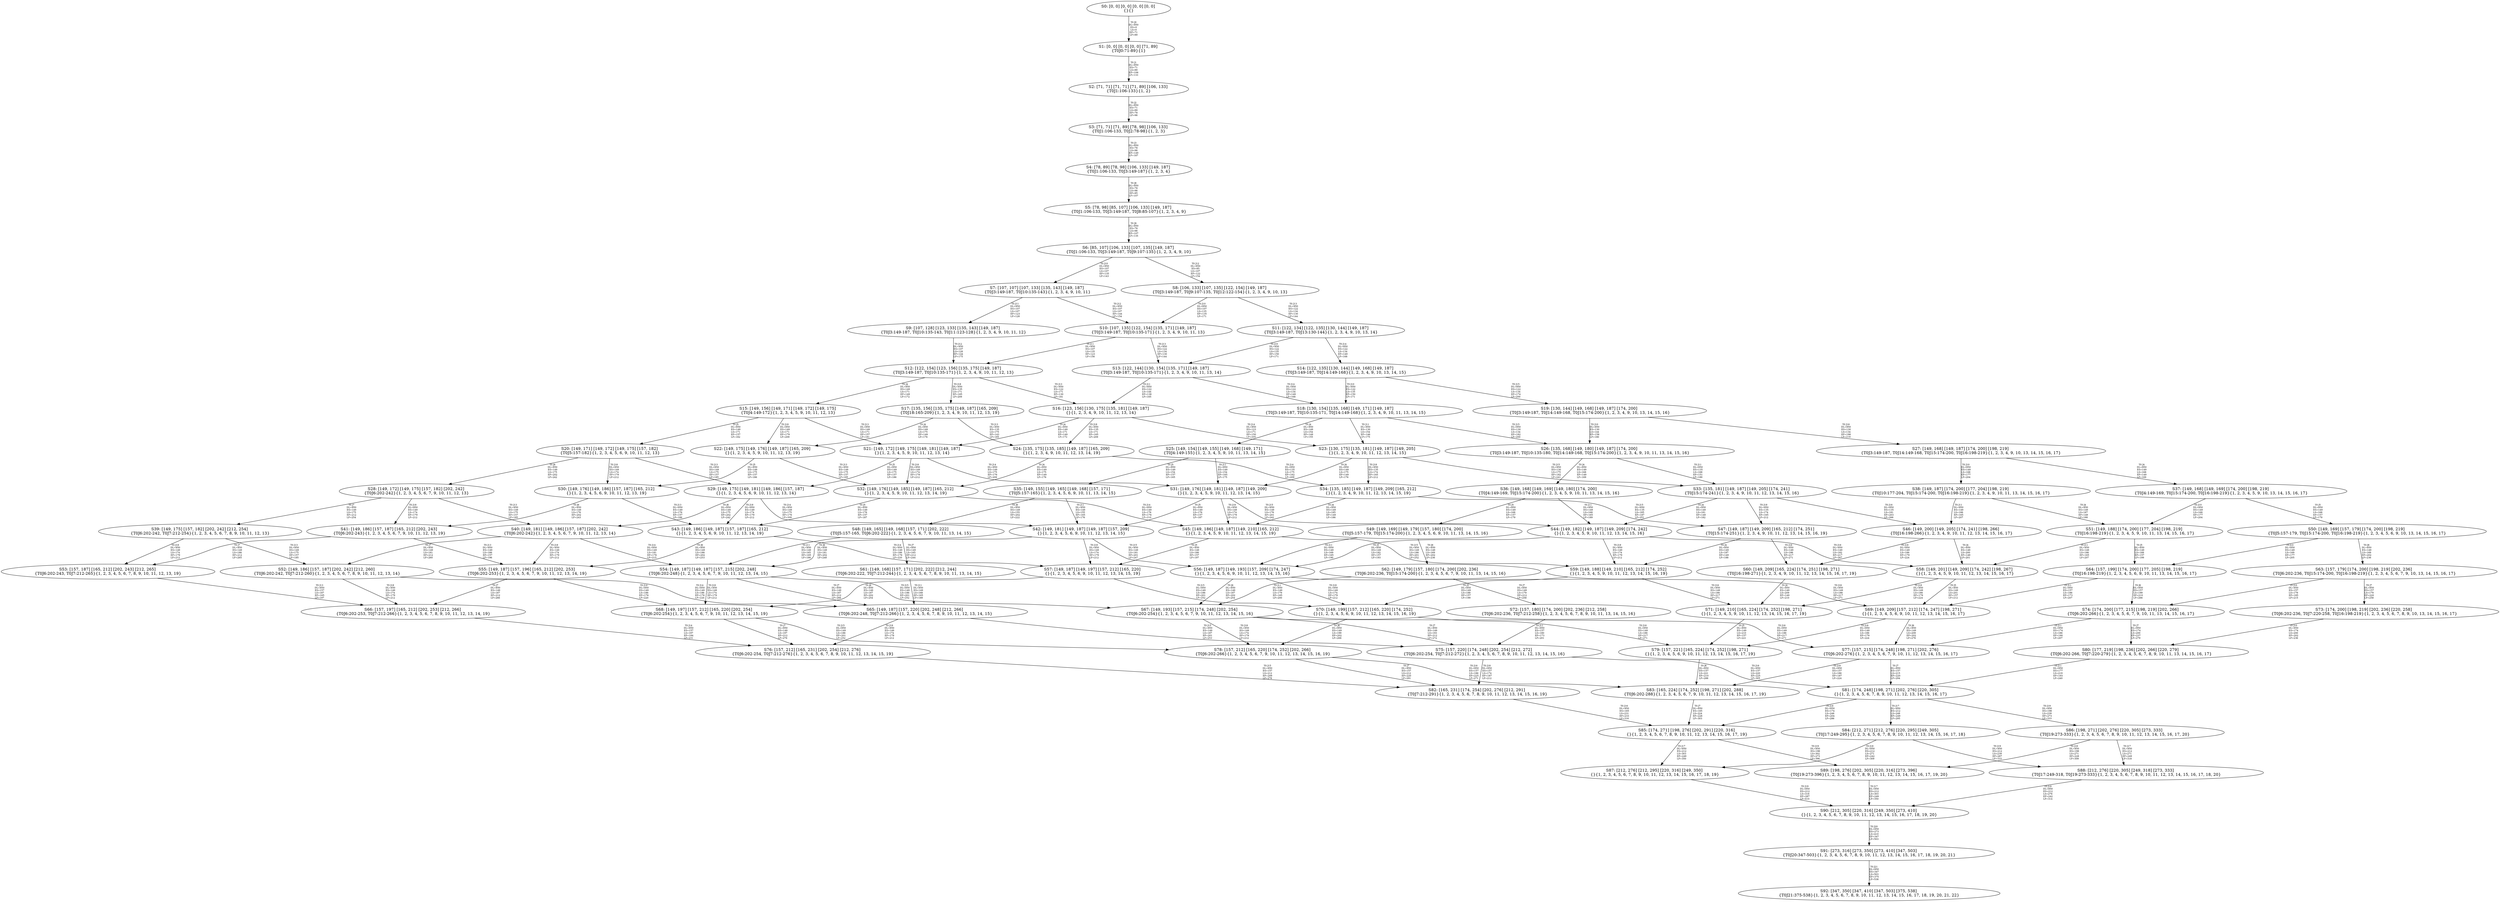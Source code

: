 digraph {
	S0[label="S0: [0, 0] [0, 0] [0, 0] [0, 0] \n{}{}"];
	S1[label="S1: [0, 0] [0, 0] [0, 0] [71, 89] \n{T0J0:71-89}{1}"];
	S2[label="S2: [71, 71] [71, 71] [71, 89] [106, 133] \n{T0J1:106-133}{1, 2}"];
	S3[label="S3: [71, 71] [71, 89] [78, 98] [106, 133] \n{T0J1:106-133, T0J2:78-98}{1, 2, 3}"];
	S4[label="S4: [78, 89] [78, 98] [106, 133] [149, 187] \n{T0J1:106-133, T0J3:149-187}{1, 2, 3, 4}"];
	S5[label="S5: [78, 98] [85, 107] [106, 133] [149, 187] \n{T0J1:106-133, T0J3:149-187, T0J8:85-107}{1, 2, 3, 4, 9}"];
	S6[label="S6: [85, 107] [106, 133] [107, 135] [149, 187] \n{T0J1:106-133, T0J3:149-187, T0J9:107-135}{1, 2, 3, 4, 9, 10}"];
	S7[label="S7: [107, 107] [107, 133] [135, 143] [149, 187] \n{T0J3:149-187, T0J10:135-143}{1, 2, 3, 4, 9, 10, 11}"];
	S8[label="S8: [106, 133] [107, 135] [122, 154] [149, 187] \n{T0J3:149-187, T0J9:107-135, T0J12:122-154}{1, 2, 3, 4, 9, 10, 13}"];
	S9[label="S9: [107, 128] [123, 133] [135, 143] [149, 187] \n{T0J3:149-187, T0J10:135-143, T0J11:123-128}{1, 2, 3, 4, 9, 10, 11, 12}"];
	S10[label="S10: [107, 135] [122, 154] [135, 171] [149, 187] \n{T0J3:149-187, T0J10:135-171}{1, 2, 3, 4, 9, 10, 11, 13}"];
	S11[label="S11: [122, 134] [122, 135] [130, 144] [149, 187] \n{T0J3:149-187, T0J13:130-144}{1, 2, 3, 4, 9, 10, 13, 14}"];
	S12[label="S12: [122, 154] [123, 156] [135, 175] [149, 187] \n{T0J3:149-187, T0J10:135-171}{1, 2, 3, 4, 9, 10, 11, 12, 13}"];
	S13[label="S13: [122, 144] [130, 154] [135, 171] [149, 187] \n{T0J3:149-187, T0J10:135-171}{1, 2, 3, 4, 9, 10, 11, 13, 14}"];
	S14[label="S14: [122, 135] [130, 144] [149, 168] [149, 187] \n{T0J3:149-187, T0J14:149-168}{1, 2, 3, 4, 9, 10, 13, 14, 15}"];
	S15[label="S15: [149, 156] [149, 171] [149, 172] [149, 175] \n{T0J4:149-172}{1, 2, 3, 4, 5, 9, 10, 11, 12, 13}"];
	S16[label="S16: [123, 156] [130, 175] [135, 181] [149, 187] \n{}{1, 2, 3, 4, 9, 10, 11, 12, 13, 14}"];
	S17[label="S17: [135, 156] [135, 175] [149, 187] [165, 209] \n{T0J18:165-209}{1, 2, 3, 4, 9, 10, 11, 12, 13, 19}"];
	S18[label="S18: [130, 154] [135, 168] [149, 171] [149, 187] \n{T0J3:149-187, T0J10:135-171, T0J14:149-168}{1, 2, 3, 4, 9, 10, 11, 13, 14, 15}"];
	S19[label="S19: [130, 144] [149, 168] [149, 187] [174, 200] \n{T0J3:149-187, T0J14:149-168, T0J15:174-200}{1, 2, 3, 4, 9, 10, 13, 14, 15, 16}"];
	S20[label="S20: [149, 171] [149, 172] [149, 175] [157, 182] \n{T0J5:157-182}{1, 2, 3, 4, 5, 6, 9, 10, 11, 12, 13}"];
	S21[label="S21: [149, 172] [149, 175] [149, 181] [149, 187] \n{}{1, 2, 3, 4, 5, 9, 10, 11, 12, 13, 14}"];
	S22[label="S22: [149, 175] [149, 176] [149, 187] [165, 209] \n{}{1, 2, 3, 4, 5, 9, 10, 11, 12, 13, 19}"];
	S23[label="S23: [130, 175] [135, 181] [149, 187] [149, 205] \n{}{1, 2, 3, 4, 9, 10, 11, 12, 13, 14, 15}"];
	S24[label="S24: [135, 175] [135, 185] [149, 187] [165, 209] \n{}{1, 2, 3, 4, 9, 10, 11, 12, 13, 14, 19}"];
	S25[label="S25: [149, 154] [149, 155] [149, 168] [149, 171] \n{T0J4:149-155}{1, 2, 3, 4, 5, 9, 10, 11, 13, 14, 15}"];
	S26[label="S26: [135, 168] [149, 180] [149, 187] [174, 200] \n{T0J3:149-187, T0J10:135-180, T0J14:149-168, T0J15:174-200}{1, 2, 3, 4, 9, 10, 11, 13, 14, 15, 16}"];
	S27[label="S27: [149, 168] [149, 187] [174, 200] [198, 219] \n{T0J3:149-187, T0J14:149-168, T0J15:174-200, T0J16:198-219}{1, 2, 3, 4, 9, 10, 13, 14, 15, 16, 17}"];
	S28[label="S28: [149, 172] [149, 175] [157, 182] [202, 242] \n{T0J6:202-242}{1, 2, 3, 4, 5, 6, 7, 9, 10, 11, 12, 13}"];
	S29[label="S29: [149, 175] [149, 181] [149, 186] [157, 187] \n{}{1, 2, 3, 4, 5, 6, 9, 10, 11, 12, 13, 14}"];
	S30[label="S30: [149, 176] [149, 186] [157, 187] [165, 212] \n{}{1, 2, 3, 4, 5, 6, 9, 10, 11, 12, 13, 19}"];
	S31[label="S31: [149, 176] [149, 181] [149, 187] [149, 209] \n{}{1, 2, 3, 4, 5, 9, 10, 11, 12, 13, 14, 15}"];
	S32[label="S32: [149, 176] [149, 185] [149, 187] [165, 212] \n{}{1, 2, 3, 4, 5, 9, 10, 11, 12, 13, 14, 19}"];
	S33[label="S33: [135, 181] [149, 187] [149, 205] [174, 241] \n{T0J15:174-241}{1, 2, 3, 4, 9, 10, 11, 12, 13, 14, 15, 16}"];
	S34[label="S34: [135, 185] [149, 187] [149, 209] [165, 212] \n{}{1, 2, 3, 4, 9, 10, 11, 12, 13, 14, 15, 19}"];
	S35[label="S35: [149, 155] [149, 165] [149, 168] [157, 171] \n{T0J5:157-165}{1, 2, 3, 4, 5, 6, 9, 10, 11, 13, 14, 15}"];
	S36[label="S36: [149, 168] [149, 169] [149, 180] [174, 200] \n{T0J4:149-169, T0J15:174-200}{1, 2, 3, 4, 5, 9, 10, 11, 13, 14, 15, 16}"];
	S37[label="S37: [149, 168] [149, 169] [174, 200] [198, 219] \n{T0J4:149-169, T0J15:174-200, T0J16:198-219}{1, 2, 3, 4, 5, 9, 10, 13, 14, 15, 16, 17}"];
	S38[label="S38: [149, 187] [174, 200] [177, 204] [198, 219] \n{T0J10:177-204, T0J15:174-200, T0J16:198-219}{1, 2, 3, 4, 9, 10, 11, 13, 14, 15, 16, 17}"];
	S39[label="S39: [149, 175] [157, 182] [202, 242] [212, 254] \n{T0J6:202-242, T0J7:212-254}{1, 2, 3, 4, 5, 6, 7, 8, 9, 10, 11, 12, 13}"];
	S40[label="S40: [149, 181] [149, 186] [157, 187] [202, 242] \n{T0J6:202-242}{1, 2, 3, 4, 5, 6, 7, 9, 10, 11, 12, 13, 14}"];
	S41[label="S41: [149, 186] [157, 187] [165, 212] [202, 243] \n{T0J6:202-243}{1, 2, 3, 4, 5, 6, 7, 9, 10, 11, 12, 13, 19}"];
	S42[label="S42: [149, 181] [149, 187] [149, 187] [157, 209] \n{}{1, 2, 3, 4, 5, 6, 9, 10, 11, 12, 13, 14, 15}"];
	S43[label="S43: [149, 186] [149, 187] [157, 187] [165, 212] \n{}{1, 2, 3, 4, 5, 6, 9, 10, 11, 12, 13, 14, 19}"];
	S44[label="S44: [149, 182] [149, 187] [149, 209] [174, 242] \n{}{1, 2, 3, 4, 5, 9, 10, 11, 12, 13, 14, 15, 16}"];
	S45[label="S45: [149, 186] [149, 187] [149, 210] [165, 212] \n{}{1, 2, 3, 4, 5, 9, 10, 11, 12, 13, 14, 15, 19}"];
	S46[label="S46: [149, 200] [149, 205] [174, 241] [198, 266] \n{T0J16:198-266}{1, 2, 3, 4, 9, 10, 11, 12, 13, 14, 15, 16, 17}"];
	S47[label="S47: [149, 187] [149, 209] [165, 212] [174, 251] \n{T0J15:174-251}{1, 2, 3, 4, 9, 10, 11, 12, 13, 14, 15, 16, 19}"];
	S48[label="S48: [149, 165] [149, 168] [157, 171] [202, 222] \n{T0J5:157-165, T0J6:202-222}{1, 2, 3, 4, 5, 6, 7, 9, 10, 11, 13, 14, 15}"];
	S49[label="S49: [149, 169] [149, 179] [157, 180] [174, 200] \n{T0J5:157-179, T0J15:174-200}{1, 2, 3, 4, 5, 6, 9, 10, 11, 13, 14, 15, 16}"];
	S50[label="S50: [149, 169] [157, 179] [174, 200] [198, 219] \n{T0J5:157-179, T0J15:174-200, T0J16:198-219}{1, 2, 3, 4, 5, 6, 9, 10, 13, 14, 15, 16, 17}"];
	S51[label="S51: [149, 188] [174, 200] [177, 204] [198, 219] \n{T0J16:198-219}{1, 2, 3, 4, 5, 9, 10, 11, 13, 14, 15, 16, 17}"];
	S52[label="S52: [149, 186] [157, 187] [202, 242] [212, 260] \n{T0J6:202-242, T0J7:212-260}{1, 2, 3, 4, 5, 6, 7, 8, 9, 10, 11, 12, 13, 14}"];
	S53[label="S53: [157, 187] [165, 212] [202, 243] [212, 265] \n{T0J6:202-243, T0J7:212-265}{1, 2, 3, 4, 5, 6, 7, 8, 9, 10, 11, 12, 13, 19}"];
	S54[label="S54: [149, 187] [149, 187] [157, 215] [202, 248] \n{T0J6:202-248}{1, 2, 3, 4, 5, 6, 7, 9, 10, 11, 12, 13, 14, 15}"];
	S55[label="S55: [149, 187] [157, 196] [165, 212] [202, 253] \n{T0J6:202-253}{1, 2, 3, 4, 5, 6, 7, 9, 10, 11, 12, 13, 14, 19}"];
	S56[label="S56: [149, 187] [149, 193] [157, 209] [174, 247] \n{}{1, 2, 3, 4, 5, 6, 9, 10, 11, 12, 13, 14, 15, 16}"];
	S57[label="S57: [149, 187] [149, 197] [157, 212] [165, 220] \n{}{1, 2, 3, 4, 5, 6, 9, 10, 11, 12, 13, 14, 15, 19}"];
	S58[label="S58: [149, 201] [149, 209] [174, 242] [198, 267] \n{}{1, 2, 3, 4, 5, 9, 10, 11, 12, 13, 14, 15, 16, 17}"];
	S59[label="S59: [149, 188] [149, 210] [165, 212] [174, 252] \n{}{1, 2, 3, 4, 5, 9, 10, 11, 12, 13, 14, 15, 16, 19}"];
	S60[label="S60: [149, 209] [165, 224] [174, 251] [198, 271] \n{T0J16:198-271}{1, 2, 3, 4, 9, 10, 11, 12, 13, 14, 15, 16, 17, 19}"];
	S61[label="S61: [149, 168] [157, 171] [202, 222] [212, 244] \n{T0J6:202-222, T0J7:212-244}{1, 2, 3, 4, 5, 6, 7, 8, 9, 10, 11, 13, 14, 15}"];
	S62[label="S62: [149, 179] [157, 180] [174, 200] [202, 236] \n{T0J6:202-236, T0J15:174-200}{1, 2, 3, 4, 5, 6, 7, 9, 10, 11, 13, 14, 15, 16}"];
	S63[label="S63: [157, 179] [174, 200] [198, 219] [202, 236] \n{T0J6:202-236, T0J15:174-200, T0J16:198-219}{1, 2, 3, 4, 5, 6, 7, 9, 10, 13, 14, 15, 16, 17}"];
	S64[label="S64: [157, 199] [174, 200] [177, 205] [198, 219] \n{T0J16:198-219}{1, 2, 3, 4, 5, 6, 9, 10, 11, 13, 14, 15, 16, 17}"];
	S65[label="S65: [149, 187] [157, 220] [202, 248] [212, 266] \n{T0J6:202-248, T0J7:212-266}{1, 2, 3, 4, 5, 6, 7, 8, 9, 10, 11, 12, 13, 14, 15}"];
	S66[label="S66: [157, 197] [165, 212] [202, 253] [212, 266] \n{T0J6:202-253, T0J7:212-266}{1, 2, 3, 4, 5, 6, 7, 8, 9, 10, 11, 12, 13, 14, 19}"];
	S67[label="S67: [149, 193] [157, 215] [174, 248] [202, 254] \n{T0J6:202-254}{1, 2, 3, 4, 5, 6, 7, 9, 10, 11, 12, 13, 14, 15, 16}"];
	S68[label="S68: [149, 197] [157, 212] [165, 220] [202, 254] \n{T0J6:202-254}{1, 2, 3, 4, 5, 6, 7, 9, 10, 11, 12, 13, 14, 15, 19}"];
	S69[label="S69: [149, 209] [157, 212] [174, 247] [198, 271] \n{}{1, 2, 3, 4, 5, 6, 9, 10, 11, 12, 13, 14, 15, 16, 17}"];
	S70[label="S70: [149, 199] [157, 212] [165, 220] [174, 252] \n{}{1, 2, 3, 4, 5, 6, 9, 10, 11, 12, 13, 14, 15, 16, 19}"];
	S71[label="S71: [149, 210] [165, 224] [174, 252] [198, 271] \n{}{1, 2, 3, 4, 5, 9, 10, 11, 12, 13, 14, 15, 16, 17, 19}"];
	S72[label="S72: [157, 180] [174, 200] [202, 236] [212, 258] \n{T0J6:202-236, T0J7:212-258}{1, 2, 3, 4, 5, 6, 7, 8, 9, 10, 11, 13, 14, 15, 16}"];
	S73[label="S73: [174, 200] [198, 219] [202, 236] [220, 258] \n{T0J6:202-236, T0J7:220-258, T0J16:198-219}{1, 2, 3, 4, 5, 6, 7, 8, 9, 10, 13, 14, 15, 16, 17}"];
	S74[label="S74: [174, 200] [177, 215] [198, 219] [202, 266] \n{T0J6:202-266}{1, 2, 3, 4, 5, 6, 7, 9, 10, 11, 13, 14, 15, 16, 17}"];
	S75[label="S75: [157, 220] [174, 248] [202, 254] [212, 272] \n{T0J6:202-254, T0J7:212-272}{1, 2, 3, 4, 5, 6, 7, 8, 9, 10, 11, 12, 13, 14, 15, 16}"];
	S76[label="S76: [157, 212] [165, 231] [202, 254] [212, 276] \n{T0J6:202-254, T0J7:212-276}{1, 2, 3, 4, 5, 6, 7, 8, 9, 10, 11, 12, 13, 14, 15, 19}"];
	S77[label="S77: [157, 215] [174, 248] [198, 271] [202, 276] \n{T0J6:202-276}{1, 2, 3, 4, 5, 6, 7, 9, 10, 11, 12, 13, 14, 15, 16, 17}"];
	S78[label="S78: [157, 212] [165, 220] [174, 252] [202, 266] \n{T0J6:202-266}{1, 2, 3, 4, 5, 6, 7, 9, 10, 11, 12, 13, 14, 15, 16, 19}"];
	S79[label="S79: [157, 221] [165, 224] [174, 252] [198, 271] \n{}{1, 2, 3, 4, 5, 6, 9, 10, 11, 12, 13, 14, 15, 16, 17, 19}"];
	S80[label="S80: [177, 219] [198, 236] [202, 266] [220, 279] \n{T0J6:202-266, T0J7:220-279}{1, 2, 3, 4, 5, 6, 7, 8, 9, 10, 11, 13, 14, 15, 16, 17}"];
	S81[label="S81: [174, 248] [198, 271] [202, 276] [220, 305] \n{}{1, 2, 3, 4, 5, 6, 7, 8, 9, 10, 11, 12, 13, 14, 15, 16, 17}"];
	S82[label="S82: [165, 231] [174, 254] [202, 276] [212, 291] \n{T0J7:212-291}{1, 2, 3, 4, 5, 6, 7, 8, 9, 10, 11, 12, 13, 14, 15, 16, 19}"];
	S83[label="S83: [165, 224] [174, 252] [198, 271] [202, 288] \n{T0J6:202-288}{1, 2, 3, 4, 5, 6, 7, 9, 10, 11, 12, 13, 14, 15, 16, 17, 19}"];
	S84[label="S84: [212, 271] [212, 276] [220, 295] [249, 305] \n{T0J17:249-295}{1, 2, 3, 4, 5, 6, 7, 8, 9, 10, 11, 12, 13, 14, 15, 16, 17, 18}"];
	S85[label="S85: [174, 271] [198, 276] [202, 291] [220, 316] \n{}{1, 2, 3, 4, 5, 6, 7, 8, 9, 10, 11, 12, 13, 14, 15, 16, 17, 19}"];
	S86[label="S86: [198, 271] [202, 276] [220, 305] [273, 333] \n{T0J19:273-333}{1, 2, 3, 4, 5, 6, 7, 8, 9, 10, 11, 12, 13, 14, 15, 16, 17, 20}"];
	S87[label="S87: [212, 276] [212, 295] [220, 316] [249, 350] \n{}{1, 2, 3, 4, 5, 6, 7, 8, 9, 10, 11, 12, 13, 14, 15, 16, 17, 18, 19}"];
	S88[label="S88: [212, 276] [220, 305] [249, 318] [273, 333] \n{T0J17:249-318, T0J19:273-333}{1, 2, 3, 4, 5, 6, 7, 8, 9, 10, 11, 12, 13, 14, 15, 16, 17, 18, 20}"];
	S89[label="S89: [198, 276] [202, 305] [220, 316] [273, 396] \n{T0J19:273-396}{1, 2, 3, 4, 5, 6, 7, 8, 9, 10, 11, 12, 13, 14, 15, 16, 17, 19, 20}"];
	S90[label="S90: [212, 305] [220, 316] [249, 350] [273, 410] \n{}{1, 2, 3, 4, 5, 6, 7, 8, 9, 10, 11, 12, 13, 14, 15, 16, 17, 18, 19, 20}"];
	S91[label="S91: [273, 316] [273, 350] [273, 410] [347, 503] \n{T0J20:347-503}{1, 2, 3, 4, 5, 6, 7, 8, 9, 10, 11, 12, 13, 14, 15, 16, 17, 18, 19, 20, 21}"];
	S92[label="S92: [347, 350] [347, 410] [347, 503] [375, 538] \n{T0J21:375-538}{1, 2, 3, 4, 5, 6, 7, 8, 9, 10, 11, 12, 13, 14, 15, 16, 17, 18, 19, 20, 21, 22}"];
	S0 -> S1[label="T0 J0\nDL=850\nES=0\nLS=0\nEF=71\nLF=89",fontsize=8];
	S1 -> S2[label="T0 J1\nDL=850\nES=71\nLS=89\nEF=106\nLF=133",fontsize=8];
	S2 -> S3[label="T0 J2\nDL=850\nES=71\nLS=89\nEF=78\nLF=98",fontsize=8];
	S3 -> S4[label="T0 J3\nDL=850\nES=78\nLS=98\nEF=149\nLF=187",fontsize=8];
	S4 -> S5[label="T0 J8\nDL=850\nES=78\nLS=98\nEF=85\nLF=107",fontsize=8];
	S5 -> S6[label="T0 J9\nDL=850\nES=78\nLS=98\nEF=107\nLF=135",fontsize=8];
	S6 -> S7[label="T0 J10\nDL=850\nES=107\nLS=107\nEF=135\nLF=143",fontsize=8];
	S6 -> S8[label="T0 J12\nDL=850\nES=85\nLS=107\nEF=122\nLF=154",fontsize=8];
	S7 -> S9[label="T0 J11\nDL=850\nES=107\nLS=107\nEF=123\nLF=128",fontsize=8];
	S7 -> S10[label="T0 J12\nDL=850\nES=107\nLS=107\nEF=144\nLF=154",fontsize=8];
	S8 -> S10[label="T0 J10\nDL=850\nES=107\nLS=135\nEF=135\nLF=171",fontsize=8];
	S8 -> S11[label="T0 J13\nDL=850\nES=122\nLS=134\nEF=130\nLF=144",fontsize=8];
	S9 -> S12[label="T0 J12\nDL=850\nES=107\nLS=128\nEF=144\nLF=175",fontsize=8];
	S10 -> S12[label="T0 J11\nDL=850\nES=107\nLS=135\nEF=123\nLF=156",fontsize=8];
	S10 -> S13[label="T0 J13\nDL=850\nES=122\nLS=134\nEF=130\nLF=144",fontsize=8];
	S11 -> S13[label="T0 J10\nDL=850\nES=122\nLS=135\nEF=150\nLF=171",fontsize=8];
	S11 -> S14[label="T0 J14\nDL=850\nES=122\nLS=134\nEF=149\nLF=168",fontsize=8];
	S12 -> S15[label="T0 J4\nDL=850\nES=149\nLS=171\nEF=149\nLF=172",fontsize=8];
	S12 -> S16[label="T0 J13\nDL=850\nES=122\nLS=171\nEF=130\nLF=181",fontsize=8];
	S12 -> S17[label="T0 J18\nDL=850\nES=135\nLS=171\nEF=165\nLF=209",fontsize=8];
	S13 -> S16[label="T0 J11\nDL=850\nES=122\nLS=144\nEF=138\nLF=165",fontsize=8];
	S13 -> S18[label="T0 J14\nDL=850\nES=122\nLS=134\nEF=149\nLF=168",fontsize=8];
	S14 -> S18[label="T0 J10\nDL=850\nES=122\nLS=135\nEF=150\nLF=171",fontsize=8];
	S14 -> S19[label="T0 J15\nDL=850\nES=122\nLS=134\nEF=174\nLF=200",fontsize=8];
	S15 -> S20[label="T0 J5\nDL=850\nES=149\nLS=171\nEF=157\nLF=182",fontsize=8];
	S15 -> S21[label="T0 J13\nDL=850\nES=149\nLS=171\nEF=157\nLF=181",fontsize=8];
	S15 -> S22[label="T0 J18\nDL=850\nES=149\nLS=171\nEF=179\nLF=209",fontsize=8];
	S16 -> S21[label="T0 J4\nDL=850\nES=149\nLS=171\nEF=149\nLF=172",fontsize=8];
	S16 -> S23[label="T0 J14\nDL=850\nES=123\nLS=171\nEF=150\nLF=205",fontsize=8];
	S16 -> S24[label="T0 J18\nDL=850\nES=135\nLS=171\nEF=165\nLF=209",fontsize=8];
	S17 -> S22[label="T0 J4\nDL=850\nES=149\nLS=175\nEF=149\nLF=176",fontsize=8];
	S17 -> S24[label="T0 J13\nDL=850\nES=135\nLS=175\nEF=143\nLF=185",fontsize=8];
	S18 -> S25[label="T0 J4\nDL=850\nES=149\nLS=154\nEF=149\nLF=155",fontsize=8];
	S18 -> S23[label="T0 J11\nDL=850\nES=130\nLS=154\nEF=146\nLF=175",fontsize=8];
	S18 -> S26[label="T0 J15\nDL=850\nES=130\nLS=134\nEF=182\nLF=200",fontsize=8];
	S19 -> S26[label="T0 J10\nDL=850\nES=130\nLS=144\nEF=158\nLF=180",fontsize=8];
	S19 -> S27[label="T0 J16\nDL=850\nES=130\nLS=134\nEF=198\nLF=219",fontsize=8];
	S20 -> S28[label="T0 J6\nDL=850\nES=149\nLS=175\nEF=202\nLF=242",fontsize=8];
	S20 -> S29[label="T0 J13\nDL=850\nES=149\nLS=175\nEF=157\nLF=185",fontsize=8];
	S20 -> S30[label="T0 J18\nDL=850\nES=149\nLS=174\nEF=179\nLF=212",fontsize=8];
	S21 -> S29[label="T0 J5\nDL=850\nES=149\nLS=175\nEF=157\nLF=186",fontsize=8];
	S21 -> S31[label="T0 J14\nDL=850\nES=149\nLS=175\nEF=176\nLF=209",fontsize=8];
	S21 -> S32[label="T0 J18\nDL=850\nES=149\nLS=174\nEF=179\nLF=212",fontsize=8];
	S22 -> S30[label="T0 J5\nDL=850\nES=149\nLS=175\nEF=157\nLF=186",fontsize=8];
	S22 -> S32[label="T0 J13\nDL=850\nES=149\nLS=175\nEF=157\nLF=185",fontsize=8];
	S23 -> S31[label="T0 J4\nDL=850\nES=149\nLS=175\nEF=149\nLF=176",fontsize=8];
	S23 -> S33[label="T0 J15\nDL=850\nES=130\nLS=175\nEF=182\nLF=241",fontsize=8];
	S23 -> S34[label="T0 J18\nDL=850\nES=135\nLS=174\nEF=165\nLF=212",fontsize=8];
	S24 -> S32[label="T0 J4\nDL=850\nES=149\nLS=175\nEF=149\nLF=176",fontsize=8];
	S24 -> S34[label="T0 J14\nDL=850\nES=135\nLS=175\nEF=162\nLF=209",fontsize=8];
	S25 -> S35[label="T0 J5\nDL=850\nES=149\nLS=154\nEF=157\nLF=165",fontsize=8];
	S25 -> S31[label="T0 J11\nDL=850\nES=149\nLS=154\nEF=165\nLF=175",fontsize=8];
	S26 -> S36[label="T0 J4\nDL=850\nES=149\nLS=168\nEF=149\nLF=169",fontsize=8];
	S26 -> S33[label="T0 J11\nDL=850\nES=135\nLS=168\nEF=151\nLF=189",fontsize=8];
	S27 -> S37[label="T0 J4\nDL=850\nES=149\nLS=168\nEF=149\nLF=169",fontsize=8];
	S27 -> S38[label="T0 J10\nDL=850\nES=149\nLS=168\nEF=177\nLF=204",fontsize=8];
	S28 -> S39[label="T0 J7\nDL=850\nES=149\nLS=175\nEF=212\nLF=254",fontsize=8];
	S28 -> S40[label="T0 J13\nDL=850\nES=149\nLS=175\nEF=157\nLF=185",fontsize=8];
	S28 -> S41[label="T0 J18\nDL=850\nES=149\nLS=174\nEF=179\nLF=212",fontsize=8];
	S29 -> S40[label="T0 J6\nDL=850\nES=149\nLS=175\nEF=202\nLF=242",fontsize=8];
	S29 -> S42[label="T0 J14\nDL=850\nES=149\nLS=175\nEF=176\nLF=209",fontsize=8];
	S29 -> S43[label="T0 J18\nDL=850\nES=149\nLS=174\nEF=179\nLF=212",fontsize=8];
	S30 -> S41[label="T0 J6\nDL=850\nES=149\nLS=176\nEF=202\nLF=243",fontsize=8];
	S30 -> S43[label="T0 J13\nDL=850\nES=149\nLS=176\nEF=157\nLF=186",fontsize=8];
	S31 -> S42[label="T0 J5\nDL=850\nES=149\nLS=176\nEF=157\nLF=187",fontsize=8];
	S31 -> S44[label="T0 J15\nDL=850\nES=149\nLS=176\nEF=201\nLF=242",fontsize=8];
	S31 -> S45[label="T0 J18\nDL=850\nES=149\nLS=174\nEF=179\nLF=212",fontsize=8];
	S32 -> S43[label="T0 J5\nDL=850\nES=149\nLS=176\nEF=157\nLF=187",fontsize=8];
	S32 -> S45[label="T0 J14\nDL=850\nES=149\nLS=176\nEF=176\nLF=210",fontsize=8];
	S33 -> S44[label="T0 J4\nDL=850\nES=149\nLS=181\nEF=149\nLF=182",fontsize=8];
	S33 -> S46[label="T0 J16\nDL=850\nES=135\nLS=181\nEF=203\nLF=266",fontsize=8];
	S33 -> S47[label="T0 J18\nDL=850\nES=135\nLS=174\nEF=165\nLF=212",fontsize=8];
	S34 -> S45[label="T0 J4\nDL=850\nES=149\nLS=185\nEF=149\nLF=186",fontsize=8];
	S34 -> S47[label="T0 J15\nDL=850\nES=135\nLS=185\nEF=187\nLF=251",fontsize=8];
	S35 -> S48[label="T0 J6\nDL=850\nES=149\nLS=155\nEF=202\nLF=222",fontsize=8];
	S35 -> S42[label="T0 J11\nDL=850\nES=149\nLS=155\nEF=165\nLF=176",fontsize=8];
	S36 -> S49[label="T0 J5\nDL=850\nES=149\nLS=168\nEF=157\nLF=179",fontsize=8];
	S36 -> S44[label="T0 J11\nDL=850\nES=149\nLS=168\nEF=165\nLF=189",fontsize=8];
	S37 -> S50[label="T0 J5\nDL=850\nES=149\nLS=168\nEF=157\nLF=179",fontsize=8];
	S37 -> S51[label="T0 J10\nDL=850\nES=149\nLS=168\nEF=177\nLF=204",fontsize=8];
	S38 -> S51[label="T0 J4\nDL=850\nES=149\nLS=187\nEF=149\nLF=188",fontsize=8];
	S38 -> S46[label="T0 J11\nDL=850\nES=149\nLS=186\nEF=165\nLF=207",fontsize=8];
	S39 -> S52[label="T0 J13\nDL=850\nES=149\nLS=175\nEF=157\nLF=185",fontsize=8];
	S39 -> S53[label="T0 J18\nDL=850\nES=149\nLS=174\nEF=179\nLF=212",fontsize=8];
	S40 -> S52[label="T0 J7\nDL=850\nES=149\nLS=181\nEF=212\nLF=260",fontsize=8];
	S40 -> S54[label="T0 J14\nDL=850\nES=149\nLS=181\nEF=176\nLF=215",fontsize=8];
	S40 -> S55[label="T0 J18\nDL=850\nES=149\nLS=174\nEF=179\nLF=212",fontsize=8];
	S41 -> S53[label="T0 J7\nDL=850\nES=149\nLS=186\nEF=212\nLF=265",fontsize=8];
	S41 -> S55[label="T0 J13\nDL=850\nES=149\nLS=186\nEF=157\nLF=196",fontsize=8];
	S42 -> S54[label="T0 J6\nDL=850\nES=149\nLS=181\nEF=202\nLF=248",fontsize=8];
	S42 -> S56[label="T0 J15\nDL=850\nES=149\nLS=181\nEF=201\nLF=247",fontsize=8];
	S42 -> S57[label="T0 J18\nDL=850\nES=149\nLS=174\nEF=179\nLF=212",fontsize=8];
	S43 -> S55[label="T0 J6\nDL=850\nES=149\nLS=186\nEF=202\nLF=253",fontsize=8];
	S43 -> S57[label="T0 J14\nDL=850\nES=149\nLS=186\nEF=176\nLF=220",fontsize=8];
	S44 -> S56[label="T0 J5\nDL=850\nES=149\nLS=182\nEF=157\nLF=193",fontsize=8];
	S44 -> S58[label="T0 J16\nDL=850\nES=149\nLS=182\nEF=217\nLF=267",fontsize=8];
	S44 -> S59[label="T0 J18\nDL=850\nES=149\nLS=174\nEF=179\nLF=212",fontsize=8];
	S45 -> S57[label="T0 J5\nDL=850\nES=149\nLS=186\nEF=157\nLF=197",fontsize=8];
	S45 -> S59[label="T0 J15\nDL=850\nES=149\nLS=186\nEF=201\nLF=252",fontsize=8];
	S46 -> S58[label="T0 J4\nDL=850\nES=149\nLS=200\nEF=149\nLF=201",fontsize=8];
	S46 -> S60[label="T0 J18\nDL=850\nES=149\nLS=186\nEF=179\nLF=224",fontsize=8];
	S47 -> S59[label="T0 J4\nDL=850\nES=149\nLS=187\nEF=149\nLF=188",fontsize=8];
	S47 -> S60[label="T0 J16\nDL=850\nES=149\nLS=186\nEF=217\nLF=271",fontsize=8];
	S48 -> S61[label="T0 J7\nDL=850\nES=149\nLS=165\nEF=212\nLF=244",fontsize=8];
	S48 -> S54[label="T0 J11\nDL=850\nES=149\nLS=165\nEF=165\nLF=186",fontsize=8];
	S49 -> S62[label="T0 J6\nDL=850\nES=149\nLS=169\nEF=202\nLF=236",fontsize=8];
	S49 -> S56[label="T0 J11\nDL=850\nES=149\nLS=169\nEF=165\nLF=190",fontsize=8];
	S50 -> S63[label="T0 J6\nDL=850\nES=149\nLS=169\nEF=202\nLF=236",fontsize=8];
	S50 -> S64[label="T0 J10\nDL=850\nES=149\nLS=169\nEF=177\nLF=205",fontsize=8];
	S51 -> S64[label="T0 J5\nDL=850\nES=149\nLS=188\nEF=157\nLF=199",fontsize=8];
	S51 -> S58[label="T0 J11\nDL=850\nES=149\nLS=186\nEF=165\nLF=207",fontsize=8];
	S52 -> S65[label="T0 J14\nDL=850\nES=149\nLS=186\nEF=176\nLF=220",fontsize=8];
	S52 -> S66[label="T0 J18\nDL=850\nES=149\nLS=174\nEF=179\nLF=212",fontsize=8];
	S53 -> S66[label="T0 J13\nDL=850\nES=157\nLS=187\nEF=165\nLF=197",fontsize=8];
	S54 -> S65[label="T0 J7\nDL=850\nES=149\nLS=187\nEF=212\nLF=266",fontsize=8];
	S54 -> S67[label="T0 J15\nDL=850\nES=149\nLS=186\nEF=201\nLF=252",fontsize=8];
	S54 -> S68[label="T0 J18\nDL=850\nES=149\nLS=174\nEF=179\nLF=212",fontsize=8];
	S55 -> S66[label="T0 J7\nDL=850\nES=149\nLS=187\nEF=212\nLF=266",fontsize=8];
	S55 -> S68[label="T0 J14\nDL=850\nES=149\nLS=186\nEF=176\nLF=220",fontsize=8];
	S56 -> S67[label="T0 J6\nDL=850\nES=149\nLS=187\nEF=202\nLF=254",fontsize=8];
	S56 -> S69[label="T0 J16\nDL=850\nES=149\nLS=186\nEF=217\nLF=271",fontsize=8];
	S56 -> S70[label="T0 J18\nDL=850\nES=149\nLS=174\nEF=179\nLF=212",fontsize=8];
	S57 -> S68[label="T0 J6\nDL=850\nES=149\nLS=187\nEF=202\nLF=254",fontsize=8];
	S57 -> S70[label="T0 J15\nDL=850\nES=149\nLS=186\nEF=201\nLF=252",fontsize=8];
	S58 -> S69[label="T0 J5\nDL=850\nES=149\nLS=201\nEF=157\nLF=212",fontsize=8];
	S58 -> S71[label="T0 J18\nDL=850\nES=149\nLS=186\nEF=179\nLF=224",fontsize=8];
	S59 -> S70[label="T0 J5\nDL=850\nES=149\nLS=188\nEF=157\nLF=199",fontsize=8];
	S59 -> S71[label="T0 J16\nDL=850\nES=149\nLS=186\nEF=217\nLF=271",fontsize=8];
	S60 -> S71[label="T0 J4\nDL=850\nES=149\nLS=209\nEF=149\nLF=210",fontsize=8];
	S61 -> S65[label="T0 J11\nDL=850\nES=149\nLS=168\nEF=165\nLF=189",fontsize=8];
	S62 -> S72[label="T0 J7\nDL=850\nES=149\nLS=179\nEF=212\nLF=258",fontsize=8];
	S62 -> S67[label="T0 J11\nDL=850\nES=149\nLS=179\nEF=165\nLF=200",fontsize=8];
	S63 -> S73[label="T0 J7\nDL=850\nES=157\nLS=179\nEF=220\nLF=258",fontsize=8];
	S63 -> S74[label="T0 J10\nDL=850\nES=157\nLS=179\nEF=185\nLF=215",fontsize=8];
	S64 -> S74[label="T0 J6\nDL=850\nES=157\nLS=199\nEF=210\nLF=266",fontsize=8];
	S64 -> S69[label="T0 J11\nDL=850\nES=157\nLS=186\nEF=173\nLF=207",fontsize=8];
	S65 -> S75[label="T0 J15\nDL=850\nES=149\nLS=187\nEF=201\nLF=253",fontsize=8];
	S65 -> S76[label="T0 J18\nDL=850\nES=149\nLS=174\nEF=179\nLF=212",fontsize=8];
	S66 -> S76[label="T0 J14\nDL=850\nES=157\nLS=197\nEF=184\nLF=231",fontsize=8];
	S67 -> S75[label="T0 J7\nDL=850\nES=149\nLS=193\nEF=212\nLF=272",fontsize=8];
	S67 -> S77[label="T0 J16\nDL=850\nES=149\nLS=186\nEF=217\nLF=271",fontsize=8];
	S67 -> S78[label="T0 J18\nDL=850\nES=149\nLS=174\nEF=179\nLF=212",fontsize=8];
	S68 -> S76[label="T0 J7\nDL=850\nES=149\nLS=197\nEF=212\nLF=276",fontsize=8];
	S68 -> S78[label="T0 J15\nDL=850\nES=149\nLS=186\nEF=201\nLF=252",fontsize=8];
	S69 -> S77[label="T0 J6\nDL=850\nES=149\nLS=209\nEF=202\nLF=276",fontsize=8];
	S69 -> S79[label="T0 J18\nDL=850\nES=149\nLS=186\nEF=179\nLF=224",fontsize=8];
	S70 -> S78[label="T0 J6\nDL=850\nES=149\nLS=199\nEF=202\nLF=266",fontsize=8];
	S70 -> S79[label="T0 J16\nDL=850\nES=149\nLS=186\nEF=217\nLF=271",fontsize=8];
	S71 -> S79[label="T0 J5\nDL=850\nES=149\nLS=210\nEF=157\nLF=221",fontsize=8];
	S72 -> S75[label="T0 J11\nDL=850\nES=157\nLS=180\nEF=173\nLF=201",fontsize=8];
	S73 -> S80[label="T0 J10\nDL=850\nES=174\nLS=200\nEF=202\nLF=236",fontsize=8];
	S74 -> S80[label="T0 J7\nDL=850\nES=174\nLS=200\nEF=237\nLF=279",fontsize=8];
	S74 -> S77[label="T0 J11\nDL=850\nES=174\nLS=186\nEF=190\nLF=207",fontsize=8];
	S75 -> S81[label="T0 J16\nDL=850\nES=157\nLS=220\nEF=225\nLF=305",fontsize=8];
	S75 -> S82[label="T0 J18\nDL=850\nES=157\nLS=174\nEF=187\nLF=212",fontsize=8];
	S76 -> S82[label="T0 J15\nDL=850\nES=157\nLS=212\nEF=209\nLF=278",fontsize=8];
	S77 -> S81[label="T0 J7\nDL=850\nES=157\nLS=215\nEF=220\nLF=294",fontsize=8];
	S77 -> S83[label="T0 J18\nDL=850\nES=157\nLS=186\nEF=187\nLF=224",fontsize=8];
	S78 -> S82[label="T0 J7\nDL=850\nES=157\nLS=212\nEF=220\nLF=291",fontsize=8];
	S78 -> S83[label="T0 J16\nDL=850\nES=157\nLS=186\nEF=225\nLF=271",fontsize=8];
	S79 -> S83[label="T0 J6\nDL=850\nES=157\nLS=221\nEF=210\nLF=288",fontsize=8];
	S80 -> S81[label="T0 J11\nDL=850\nES=177\nLS=219\nEF=193\nLF=240",fontsize=8];
	S81 -> S84[label="T0 J17\nDL=850\nES=212\nLS=248\nEF=249\nLF=295",fontsize=8];
	S81 -> S85[label="T0 J18\nDL=850\nES=174\nLS=248\nEF=204\nLF=286",fontsize=8];
	S81 -> S86[label="T0 J19\nDL=850\nES=198\nLS=239\nEF=273\nLF=333",fontsize=8];
	S82 -> S85[label="T0 J16\nDL=850\nES=165\nLS=231\nEF=233\nLF=316",fontsize=8];
	S83 -> S85[label="T0 J7\nDL=850\nES=165\nLS=224\nEF=228\nLF=303",fontsize=8];
	S84 -> S87[label="T0 J18\nDL=850\nES=212\nLS=271\nEF=242\nLF=309",fontsize=8];
	S84 -> S88[label="T0 J19\nDL=850\nES=212\nLS=239\nEF=287\nLF=333",fontsize=8];
	S85 -> S87[label="T0 J17\nDL=850\nES=212\nLS=303\nEF=249\nLF=350",fontsize=8];
	S85 -> S89[label="T0 J19\nDL=850\nES=198\nLS=302\nEF=273\nLF=396",fontsize=8];
	S86 -> S88[label="T0 J17\nDL=850\nES=212\nLS=271\nEF=249\nLF=318",fontsize=8];
	S86 -> S89[label="T0 J18\nDL=850\nES=198\nLS=271\nEF=228\nLF=309",fontsize=8];
	S87 -> S90[label="T0 J19\nDL=850\nES=212\nLS=316\nEF=287\nLF=410",fontsize=8];
	S88 -> S90[label="T0 J18\nDL=850\nES=212\nLS=276\nEF=242\nLF=314",fontsize=8];
	S89 -> S90[label="T0 J17\nDL=850\nES=212\nLS=303\nEF=249\nLF=350",fontsize=8];
	S90 -> S91[label="T0 J20\nDL=850\nES=273\nLS=410\nEF=347\nLF=503",fontsize=8];
	S91 -> S92[label="T0 J21\nDL=850\nES=347\nLS=503\nEF=375\nLF=538",fontsize=8];
}
